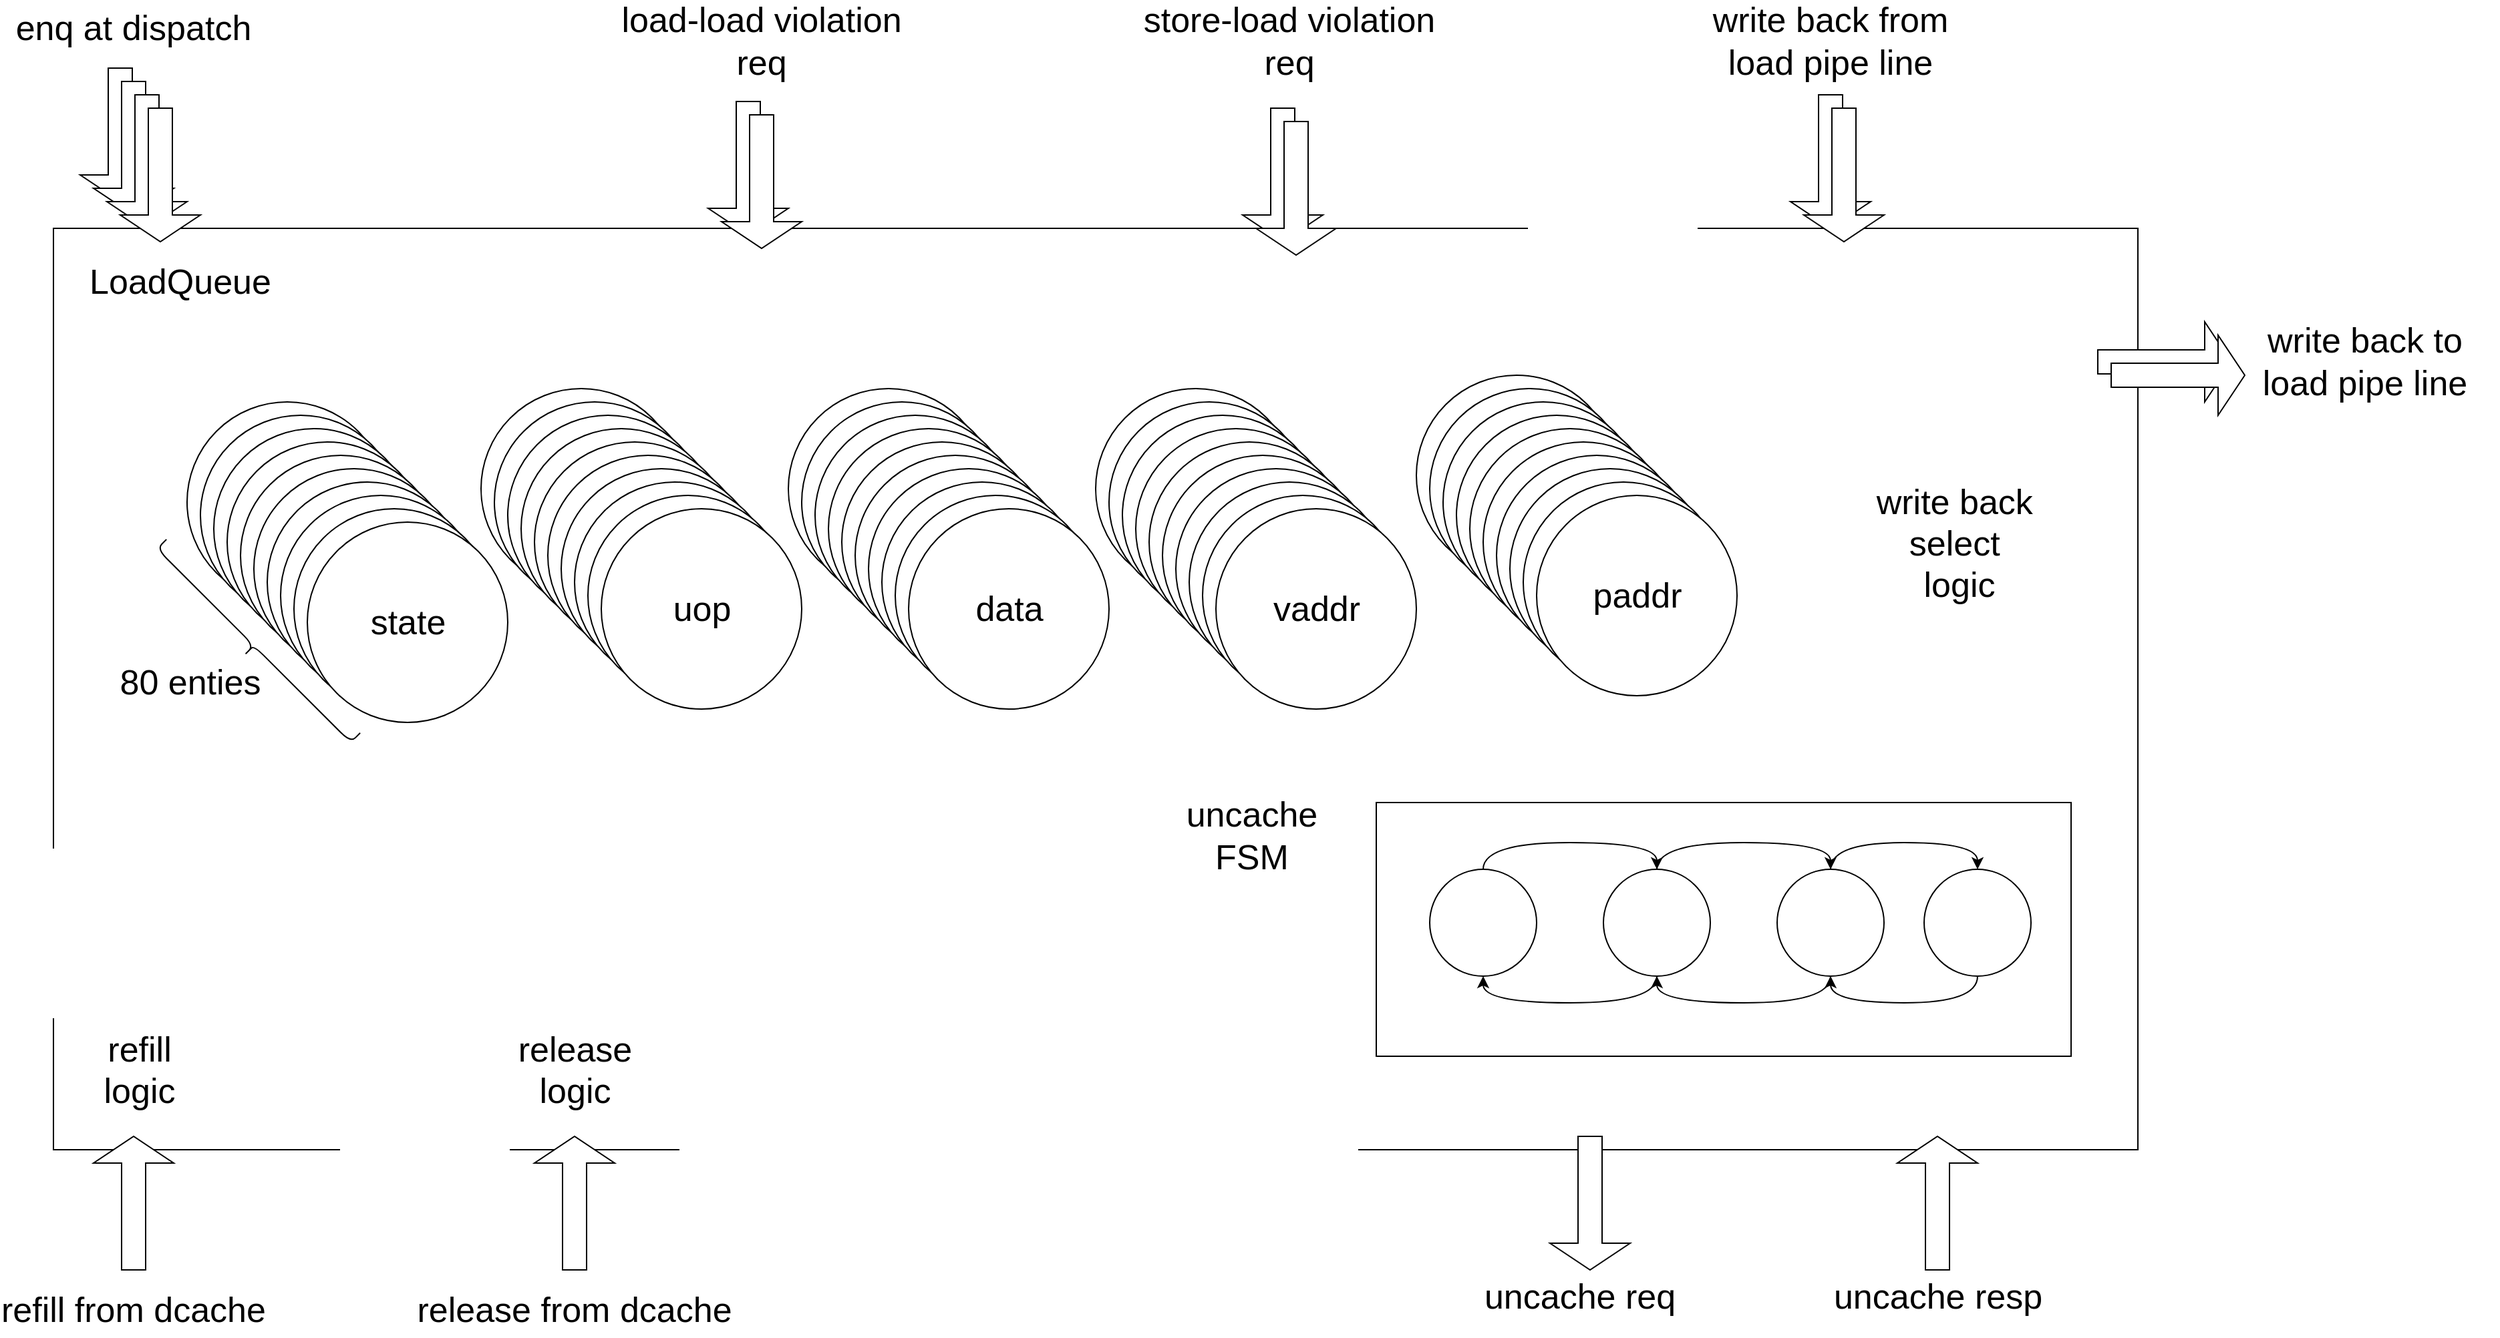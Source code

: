 <mxfile version="20.2.4" type="github"><diagram id="bsqM8C-K8P4EZx6fFk0A" name="第 1 页"><mxGraphModel dx="2062" dy="1114" grid="0" gridSize="10" guides="1" tooltips="1" connect="1" arrows="1" fold="1" page="1" pageScale="1" pageWidth="2339" pageHeight="3300" math="0" shadow="0"><root><mxCell id="0"/><mxCell id="1" parent="0"/><mxCell id="YnvSPRgBQ3SgTf9g67vL-1" value="" style="rounded=0;whiteSpace=wrap;html=1;" parent="1" vertex="1"><mxGeometry x="190" y="220" width="1560" height="690" as="geometry"/></mxCell><mxCell id="YnvSPRgBQ3SgTf9g67vL-2" value="&lt;font style=&quot;font-size: 26px;&quot;&gt;LoadQueue&lt;/font&gt;" style="text;html=1;strokeColor=none;fillColor=none;align=center;verticalAlign=middle;whiteSpace=wrap;rounded=0;" parent="1" vertex="1"><mxGeometry x="190" y="230" width="190" height="60" as="geometry"/></mxCell><mxCell id="YnvSPRgBQ3SgTf9g67vL-3" value="state" style="shape=ellipse;html=1;dashed=0;whitespace=wrap;aspect=fixed;perimeter=ellipsePerimeter;fontSize=26;" parent="1" vertex="1"><mxGeometry x="290" y="350" width="150" height="150" as="geometry"/></mxCell><mxCell id="YnvSPRgBQ3SgTf9g67vL-4" value="data" style="shape=ellipse;html=1;dashed=0;whitespace=wrap;aspect=fixed;perimeter=ellipsePerimeter;fontSize=26;" parent="1" vertex="1"><mxGeometry x="740" y="340" width="150" height="150" as="geometry"/></mxCell><mxCell id="YnvSPRgBQ3SgTf9g67vL-5" value="uop" style="shape=ellipse;html=1;dashed=0;whitespace=wrap;aspect=fixed;perimeter=ellipsePerimeter;fontSize=26;" parent="1" vertex="1"><mxGeometry x="510" y="340" width="150" height="150" as="geometry"/></mxCell><mxCell id="YnvSPRgBQ3SgTf9g67vL-6" value="state" style="shape=ellipse;html=1;dashed=0;whitespace=wrap;aspect=fixed;perimeter=ellipsePerimeter;fontSize=26;" parent="1" vertex="1"><mxGeometry x="300" y="360" width="150" height="150" as="geometry"/></mxCell><mxCell id="YnvSPRgBQ3SgTf9g67vL-7" value="state" style="shape=ellipse;html=1;dashed=0;whitespace=wrap;aspect=fixed;perimeter=ellipsePerimeter;fontSize=26;" parent="1" vertex="1"><mxGeometry x="310" y="370" width="150" height="150" as="geometry"/></mxCell><mxCell id="YnvSPRgBQ3SgTf9g67vL-8" value="state" style="shape=ellipse;html=1;dashed=0;whitespace=wrap;aspect=fixed;perimeter=ellipsePerimeter;fontSize=26;" parent="1" vertex="1"><mxGeometry x="320" y="380" width="150" height="150" as="geometry"/></mxCell><mxCell id="YnvSPRgBQ3SgTf9g67vL-9" value="state" style="shape=ellipse;html=1;dashed=0;whitespace=wrap;aspect=fixed;perimeter=ellipsePerimeter;fontSize=26;" parent="1" vertex="1"><mxGeometry x="330" y="390" width="150" height="150" as="geometry"/></mxCell><mxCell id="YnvSPRgBQ3SgTf9g67vL-10" value="uop" style="shape=ellipse;html=1;dashed=0;whitespace=wrap;aspect=fixed;perimeter=ellipsePerimeter;fontSize=26;" parent="1" vertex="1"><mxGeometry x="520" y="350" width="150" height="150" as="geometry"/></mxCell><mxCell id="YnvSPRgBQ3SgTf9g67vL-11" value="uop" style="shape=ellipse;html=1;dashed=0;whitespace=wrap;aspect=fixed;perimeter=ellipsePerimeter;fontSize=26;" parent="1" vertex="1"><mxGeometry x="530" y="360" width="150" height="150" as="geometry"/></mxCell><mxCell id="YnvSPRgBQ3SgTf9g67vL-12" value="uop" style="shape=ellipse;html=1;dashed=0;whitespace=wrap;aspect=fixed;perimeter=ellipsePerimeter;fontSize=26;" parent="1" vertex="1"><mxGeometry x="540" y="370" width="150" height="150" as="geometry"/></mxCell><mxCell id="YnvSPRgBQ3SgTf9g67vL-13" value="uop" style="shape=ellipse;html=1;dashed=0;whitespace=wrap;aspect=fixed;perimeter=ellipsePerimeter;fontSize=26;" parent="1" vertex="1"><mxGeometry x="550" y="380" width="150" height="150" as="geometry"/></mxCell><mxCell id="YnvSPRgBQ3SgTf9g67vL-16" value="data" style="shape=ellipse;html=1;dashed=0;whitespace=wrap;aspect=fixed;perimeter=ellipsePerimeter;fontSize=26;" parent="1" vertex="1"><mxGeometry x="750" y="350" width="150" height="150" as="geometry"/></mxCell><mxCell id="YnvSPRgBQ3SgTf9g67vL-17" value="data" style="shape=ellipse;html=1;dashed=0;whitespace=wrap;aspect=fixed;perimeter=ellipsePerimeter;fontSize=26;" parent="1" vertex="1"><mxGeometry x="760" y="360" width="150" height="150" as="geometry"/></mxCell><mxCell id="YnvSPRgBQ3SgTf9g67vL-18" value="data" style="shape=ellipse;html=1;dashed=0;whitespace=wrap;aspect=fixed;perimeter=ellipsePerimeter;fontSize=26;" parent="1" vertex="1"><mxGeometry x="770" y="370" width="150" height="150" as="geometry"/></mxCell><mxCell id="YnvSPRgBQ3SgTf9g67vL-19" value="data" style="shape=ellipse;html=1;dashed=0;whitespace=wrap;aspect=fixed;perimeter=ellipsePerimeter;fontSize=26;" parent="1" vertex="1"><mxGeometry x="780" y="380" width="150" height="150" as="geometry"/></mxCell><mxCell id="YnvSPRgBQ3SgTf9g67vL-20" value="vaddr" style="shape=ellipse;html=1;dashed=0;whitespace=wrap;aspect=fixed;perimeter=ellipsePerimeter;fontSize=26;" parent="1" vertex="1"><mxGeometry x="970" y="340" width="150" height="150" as="geometry"/></mxCell><mxCell id="YnvSPRgBQ3SgTf9g67vL-21" value="paddr" style="shape=ellipse;html=1;dashed=0;whitespace=wrap;aspect=fixed;perimeter=ellipsePerimeter;fontSize=26;" parent="1" vertex="1"><mxGeometry x="1210" y="330" width="150" height="150" as="geometry"/></mxCell><mxCell id="YnvSPRgBQ3SgTf9g67vL-22" value="vaddr" style="shape=ellipse;html=1;dashed=0;whitespace=wrap;aspect=fixed;perimeter=ellipsePerimeter;fontSize=26;" parent="1" vertex="1"><mxGeometry x="980" y="350" width="150" height="150" as="geometry"/></mxCell><mxCell id="YnvSPRgBQ3SgTf9g67vL-23" value="vaddr" style="shape=ellipse;html=1;dashed=0;whitespace=wrap;aspect=fixed;perimeter=ellipsePerimeter;fontSize=26;" parent="1" vertex="1"><mxGeometry x="990" y="360" width="150" height="150" as="geometry"/></mxCell><mxCell id="YnvSPRgBQ3SgTf9g67vL-24" value="vaddr" style="shape=ellipse;html=1;dashed=0;whitespace=wrap;aspect=fixed;perimeter=ellipsePerimeter;fontSize=26;" parent="1" vertex="1"><mxGeometry x="1000" y="370" width="150" height="150" as="geometry"/></mxCell><mxCell id="YnvSPRgBQ3SgTf9g67vL-25" value="vaddr" style="shape=ellipse;html=1;dashed=0;whitespace=wrap;aspect=fixed;perimeter=ellipsePerimeter;fontSize=26;" parent="1" vertex="1"><mxGeometry x="1010" y="380" width="150" height="150" as="geometry"/></mxCell><mxCell id="YnvSPRgBQ3SgTf9g67vL-26" value="paddr" style="shape=ellipse;html=1;dashed=0;whitespace=wrap;aspect=fixed;perimeter=ellipsePerimeter;fontSize=26;" parent="1" vertex="1"><mxGeometry x="1220" y="340" width="150" height="150" as="geometry"/></mxCell><mxCell id="YnvSPRgBQ3SgTf9g67vL-27" value="paddr" style="shape=ellipse;html=1;dashed=0;whitespace=wrap;aspect=fixed;perimeter=ellipsePerimeter;fontSize=26;" parent="1" vertex="1"><mxGeometry x="1230" y="350" width="150" height="150" as="geometry"/></mxCell><mxCell id="YnvSPRgBQ3SgTf9g67vL-28" value="paddr" style="shape=ellipse;html=1;dashed=0;whitespace=wrap;aspect=fixed;perimeter=ellipsePerimeter;fontSize=26;" parent="1" vertex="1"><mxGeometry x="1240" y="360" width="150" height="150" as="geometry"/></mxCell><mxCell id="YnvSPRgBQ3SgTf9g67vL-29" value="paddr" style="shape=ellipse;html=1;dashed=0;whitespace=wrap;aspect=fixed;perimeter=ellipsePerimeter;fontSize=26;" parent="1" vertex="1"><mxGeometry x="1250" y="370" width="150" height="150" as="geometry"/></mxCell><mxCell id="YnvSPRgBQ3SgTf9g67vL-33" value="state" style="shape=ellipse;html=1;dashed=0;whitespace=wrap;aspect=fixed;perimeter=ellipsePerimeter;fontSize=26;" parent="1" vertex="1"><mxGeometry x="340" y="400" width="150" height="150" as="geometry"/></mxCell><mxCell id="YnvSPRgBQ3SgTf9g67vL-34" value="state" style="shape=ellipse;html=1;dashed=0;whitespace=wrap;aspect=fixed;perimeter=ellipsePerimeter;fontSize=26;" parent="1" vertex="1"><mxGeometry x="350" y="410" width="150" height="150" as="geometry"/></mxCell><mxCell id="YnvSPRgBQ3SgTf9g67vL-35" value="state" style="shape=ellipse;html=1;dashed=0;whitespace=wrap;aspect=fixed;perimeter=ellipsePerimeter;fontSize=26;" parent="1" vertex="1"><mxGeometry x="360" y="420" width="150" height="150" as="geometry"/></mxCell><mxCell id="YnvSPRgBQ3SgTf9g67vL-36" value="state" style="shape=ellipse;html=1;dashed=0;whitespace=wrap;aspect=fixed;perimeter=ellipsePerimeter;fontSize=26;" parent="1" vertex="1"><mxGeometry x="370" y="430" width="150" height="150" as="geometry"/></mxCell><mxCell id="YnvSPRgBQ3SgTf9g67vL-37" value="state" style="shape=ellipse;html=1;dashed=0;whitespace=wrap;aspect=fixed;perimeter=ellipsePerimeter;fontSize=26;" parent="1" vertex="1"><mxGeometry x="380" y="440" width="150" height="150" as="geometry"/></mxCell><mxCell id="YnvSPRgBQ3SgTf9g67vL-38" value="uop" style="shape=ellipse;html=1;dashed=0;whitespace=wrap;aspect=fixed;perimeter=ellipsePerimeter;fontSize=26;" parent="1" vertex="1"><mxGeometry x="560" y="390" width="150" height="150" as="geometry"/></mxCell><mxCell id="YnvSPRgBQ3SgTf9g67vL-39" value="uop" style="shape=ellipse;html=1;dashed=0;whitespace=wrap;aspect=fixed;perimeter=ellipsePerimeter;fontSize=26;" parent="1" vertex="1"><mxGeometry x="570" y="400" width="150" height="150" as="geometry"/></mxCell><mxCell id="YnvSPRgBQ3SgTf9g67vL-40" value="uop" style="shape=ellipse;html=1;dashed=0;whitespace=wrap;aspect=fixed;perimeter=ellipsePerimeter;fontSize=26;" parent="1" vertex="1"><mxGeometry x="580" y="410" width="150" height="150" as="geometry"/></mxCell><mxCell id="YnvSPRgBQ3SgTf9g67vL-41" value="uop" style="shape=ellipse;html=1;dashed=0;whitespace=wrap;aspect=fixed;perimeter=ellipsePerimeter;fontSize=26;" parent="1" vertex="1"><mxGeometry x="590" y="420" width="150" height="150" as="geometry"/></mxCell><mxCell id="YnvSPRgBQ3SgTf9g67vL-42" value="uop" style="shape=ellipse;html=1;dashed=0;whitespace=wrap;aspect=fixed;perimeter=ellipsePerimeter;fontSize=26;" parent="1" vertex="1"><mxGeometry x="600" y="430" width="150" height="150" as="geometry"/></mxCell><mxCell id="YnvSPRgBQ3SgTf9g67vL-43" value="data" style="shape=ellipse;html=1;dashed=0;whitespace=wrap;aspect=fixed;perimeter=ellipsePerimeter;fontSize=26;" parent="1" vertex="1"><mxGeometry x="790" y="390" width="150" height="150" as="geometry"/></mxCell><mxCell id="YnvSPRgBQ3SgTf9g67vL-44" value="data" style="shape=ellipse;html=1;dashed=0;whitespace=wrap;aspect=fixed;perimeter=ellipsePerimeter;fontSize=26;" parent="1" vertex="1"><mxGeometry x="800" y="400" width="150" height="150" as="geometry"/></mxCell><mxCell id="YnvSPRgBQ3SgTf9g67vL-45" value="data" style="shape=ellipse;html=1;dashed=0;whitespace=wrap;aspect=fixed;perimeter=ellipsePerimeter;fontSize=26;" parent="1" vertex="1"><mxGeometry x="810" y="410" width="150" height="150" as="geometry"/></mxCell><mxCell id="YnvSPRgBQ3SgTf9g67vL-46" value="data" style="shape=ellipse;html=1;dashed=0;whitespace=wrap;aspect=fixed;perimeter=ellipsePerimeter;fontSize=26;" parent="1" vertex="1"><mxGeometry x="820" y="420" width="150" height="150" as="geometry"/></mxCell><mxCell id="YnvSPRgBQ3SgTf9g67vL-47" value="data" style="shape=ellipse;html=1;dashed=0;whitespace=wrap;aspect=fixed;perimeter=ellipsePerimeter;fontSize=26;" parent="1" vertex="1"><mxGeometry x="830" y="430" width="150" height="150" as="geometry"/></mxCell><mxCell id="YnvSPRgBQ3SgTf9g67vL-48" value="vaddr" style="shape=ellipse;html=1;dashed=0;whitespace=wrap;aspect=fixed;perimeter=ellipsePerimeter;fontSize=26;" parent="1" vertex="1"><mxGeometry x="1020" y="390" width="150" height="150" as="geometry"/></mxCell><mxCell id="YnvSPRgBQ3SgTf9g67vL-49" value="vaddr" style="shape=ellipse;html=1;dashed=0;whitespace=wrap;aspect=fixed;perimeter=ellipsePerimeter;fontSize=26;" parent="1" vertex="1"><mxGeometry x="1030" y="400" width="150" height="150" as="geometry"/></mxCell><mxCell id="YnvSPRgBQ3SgTf9g67vL-50" value="vaddr" style="shape=ellipse;html=1;dashed=0;whitespace=wrap;aspect=fixed;perimeter=ellipsePerimeter;fontSize=26;" parent="1" vertex="1"><mxGeometry x="1040" y="410" width="150" height="150" as="geometry"/></mxCell><mxCell id="YnvSPRgBQ3SgTf9g67vL-51" value="vaddr" style="shape=ellipse;html=1;dashed=0;whitespace=wrap;aspect=fixed;perimeter=ellipsePerimeter;fontSize=26;" parent="1" vertex="1"><mxGeometry x="1050" y="420" width="150" height="150" as="geometry"/></mxCell><mxCell id="YnvSPRgBQ3SgTf9g67vL-52" value="vaddr" style="shape=ellipse;html=1;dashed=0;whitespace=wrap;aspect=fixed;perimeter=ellipsePerimeter;fontSize=26;" parent="1" vertex="1"><mxGeometry x="1060" y="430" width="150" height="150" as="geometry"/></mxCell><mxCell id="YnvSPRgBQ3SgTf9g67vL-54" value="paddr" style="shape=ellipse;html=1;dashed=0;whitespace=wrap;aspect=fixed;perimeter=ellipsePerimeter;fontSize=26;" parent="1" vertex="1"><mxGeometry x="1260" y="380" width="150" height="150" as="geometry"/></mxCell><mxCell id="YnvSPRgBQ3SgTf9g67vL-55" value="paddr" style="shape=ellipse;html=1;dashed=0;whitespace=wrap;aspect=fixed;perimeter=ellipsePerimeter;fontSize=26;" parent="1" vertex="1"><mxGeometry x="1270" y="390" width="150" height="150" as="geometry"/></mxCell><mxCell id="YnvSPRgBQ3SgTf9g67vL-56" value="paddr" style="shape=ellipse;html=1;dashed=0;whitespace=wrap;aspect=fixed;perimeter=ellipsePerimeter;fontSize=26;" parent="1" vertex="1"><mxGeometry x="1280" y="400" width="150" height="150" as="geometry"/></mxCell><mxCell id="YnvSPRgBQ3SgTf9g67vL-57" value="paddr" style="shape=ellipse;html=1;dashed=0;whitespace=wrap;aspect=fixed;perimeter=ellipsePerimeter;fontSize=26;" parent="1" vertex="1"><mxGeometry x="1290" y="410" width="150" height="150" as="geometry"/></mxCell><mxCell id="YnvSPRgBQ3SgTf9g67vL-58" value="paddr" style="shape=ellipse;html=1;dashed=0;whitespace=wrap;aspect=fixed;perimeter=ellipsePerimeter;fontSize=26;" parent="1" vertex="1"><mxGeometry x="1300" y="420" width="150" height="150" as="geometry"/></mxCell><mxCell id="YnvSPRgBQ3SgTf9g67vL-59" value="" style="shape=singleArrow;direction=south;whiteSpace=wrap;html=1;fontSize=26;" parent="1" vertex="1"><mxGeometry x="210" y="100" width="60" height="100" as="geometry"/></mxCell><mxCell id="YnvSPRgBQ3SgTf9g67vL-60" value="" style="shape=singleArrow;direction=south;whiteSpace=wrap;html=1;fontSize=26;" parent="1" vertex="1"><mxGeometry x="220" y="110" width="60" height="100" as="geometry"/></mxCell><mxCell id="YnvSPRgBQ3SgTf9g67vL-61" value="" style="shape=singleArrow;direction=south;whiteSpace=wrap;html=1;fontSize=26;" parent="1" vertex="1"><mxGeometry x="230" y="120" width="60" height="100" as="geometry"/></mxCell><mxCell id="YnvSPRgBQ3SgTf9g67vL-62" value="" style="shape=singleArrow;direction=south;whiteSpace=wrap;html=1;fontSize=26;" parent="1" vertex="1"><mxGeometry x="240" y="130" width="60" height="100" as="geometry"/></mxCell><mxCell id="YnvSPRgBQ3SgTf9g67vL-63" value="enq at dispatch" style="text;html=1;strokeColor=none;fillColor=none;align=center;verticalAlign=middle;whiteSpace=wrap;rounded=0;fontSize=26;" parent="1" vertex="1"><mxGeometry x="150" y="50" width="200" height="40" as="geometry"/></mxCell><mxCell id="YnvSPRgBQ3SgTf9g67vL-64" value="" style="shape=singleArrow;direction=south;whiteSpace=wrap;html=1;fontSize=26;" parent="1" vertex="1"><mxGeometry x="1490" y="120" width="60" height="100" as="geometry"/></mxCell><mxCell id="YnvSPRgBQ3SgTf9g67vL-65" value="" style="shape=singleArrow;direction=south;whiteSpace=wrap;html=1;fontSize=26;" parent="1" vertex="1"><mxGeometry x="1500" y="130" width="60" height="100" as="geometry"/></mxCell><mxCell id="YnvSPRgBQ3SgTf9g67vL-66" value="write back from load pipe line" style="text;html=1;strokeColor=none;fillColor=none;align=center;verticalAlign=middle;whiteSpace=wrap;rounded=0;fontSize=26;" parent="1" vertex="1"><mxGeometry x="1420" y="60" width="200" height="40" as="geometry"/></mxCell><mxCell id="YnvSPRgBQ3SgTf9g67vL-67" value="" style="shape=singleArrow;direction=south;whiteSpace=wrap;html=1;fontSize=26;rotation=-180;" parent="1" vertex="1"><mxGeometry x="220" y="900" width="60" height="100" as="geometry"/></mxCell><mxCell id="YnvSPRgBQ3SgTf9g67vL-68" value="refill from dcache" style="text;html=1;strokeColor=none;fillColor=none;align=center;verticalAlign=middle;whiteSpace=wrap;rounded=0;fontSize=26;" parent="1" vertex="1"><mxGeometry x="150" y="1010" width="200" height="40" as="geometry"/></mxCell><mxCell id="YnvSPRgBQ3SgTf9g67vL-69" value="" style="shape=singleArrow;direction=south;whiteSpace=wrap;html=1;fontSize=26;rotation=-90;" parent="1" vertex="1"><mxGeometry x="1740" y="270" width="60" height="100" as="geometry"/></mxCell><mxCell id="YnvSPRgBQ3SgTf9g67vL-70" value="" style="shape=singleArrow;direction=south;whiteSpace=wrap;html=1;fontSize=26;rotation=-90;" parent="1" vertex="1"><mxGeometry x="1750" y="280" width="60" height="100" as="geometry"/></mxCell><mxCell id="YnvSPRgBQ3SgTf9g67vL-71" value="write back to&lt;br&gt;load pipe line" style="text;html=1;strokeColor=none;fillColor=none;align=center;verticalAlign=middle;whiteSpace=wrap;rounded=0;fontSize=26;" parent="1" vertex="1"><mxGeometry x="1820" y="300" width="200" height="40" as="geometry"/></mxCell><mxCell id="YnvSPRgBQ3SgTf9g67vL-72" value="" style="shape=singleArrow;direction=south;whiteSpace=wrap;html=1;fontSize=26;" parent="1" vertex="1"><mxGeometry x="680" y="125" width="60" height="100" as="geometry"/></mxCell><mxCell id="YnvSPRgBQ3SgTf9g67vL-73" value="" style="shape=singleArrow;direction=south;whiteSpace=wrap;html=1;fontSize=26;" parent="1" vertex="1"><mxGeometry x="690" y="135" width="60" height="100" as="geometry"/></mxCell><mxCell id="YnvSPRgBQ3SgTf9g67vL-74" value="" style="shape=singleArrow;direction=south;whiteSpace=wrap;html=1;fontSize=26;" parent="1" vertex="1"><mxGeometry x="1080" y="130" width="60" height="100" as="geometry"/></mxCell><mxCell id="YnvSPRgBQ3SgTf9g67vL-75" value="" style="shape=singleArrow;direction=south;whiteSpace=wrap;html=1;fontSize=26;" parent="1" vertex="1"><mxGeometry x="1090" y="140" width="60" height="100" as="geometry"/></mxCell><mxCell id="YnvSPRgBQ3SgTf9g67vL-76" value="load-load violation&lt;br&gt;req" style="text;html=1;strokeColor=none;fillColor=none;align=center;verticalAlign=middle;whiteSpace=wrap;rounded=0;fontSize=26;" parent="1" vertex="1"><mxGeometry x="605" y="60" width="230" height="40" as="geometry"/></mxCell><mxCell id="YnvSPRgBQ3SgTf9g67vL-77" value="store-load violation&lt;br&gt;req" style="text;html=1;strokeColor=none;fillColor=none;align=center;verticalAlign=middle;whiteSpace=wrap;rounded=0;fontSize=26;" parent="1" vertex="1"><mxGeometry x="1000" y="60" width="230" height="40" as="geometry"/></mxCell><mxCell id="YnvSPRgBQ3SgTf9g67vL-78" value="" style="shape=singleArrow;direction=south;whiteSpace=wrap;html=1;fontSize=26;rotation=-180;" parent="1" vertex="1"><mxGeometry x="550" y="900" width="60" height="100" as="geometry"/></mxCell><mxCell id="YnvSPRgBQ3SgTf9g67vL-79" value="release from dcache" style="text;html=1;strokeColor=none;fillColor=none;align=center;verticalAlign=middle;whiteSpace=wrap;rounded=0;fontSize=26;" parent="1" vertex="1"><mxGeometry x="455" y="1010" width="250" height="40" as="geometry"/></mxCell><mxCell id="YnvSPRgBQ3SgTf9g67vL-80" value="" style="rounded=0;whiteSpace=wrap;html=1;fontSize=26;" parent="1" vertex="1"><mxGeometry x="1180" y="650" width="520" height="190" as="geometry"/></mxCell><mxCell id="YnvSPRgBQ3SgTf9g67vL-85" style="edgeStyle=orthogonalEdgeStyle;rounded=0;orthogonalLoop=1;jettySize=auto;html=1;exitX=0.5;exitY=0;exitDx=0;exitDy=0;entryX=0.5;entryY=0;entryDx=0;entryDy=0;fontSize=26;curved=1;" parent="1" source="YnvSPRgBQ3SgTf9g67vL-81" target="YnvSPRgBQ3SgTf9g67vL-82" edge="1"><mxGeometry relative="1" as="geometry"/></mxCell><mxCell id="YnvSPRgBQ3SgTf9g67vL-81" value="" style="ellipse;whiteSpace=wrap;html=1;aspect=fixed;fontSize=26;" parent="1" vertex="1"><mxGeometry x="1220" y="700" width="80" height="80" as="geometry"/></mxCell><mxCell id="YnvSPRgBQ3SgTf9g67vL-86" style="edgeStyle=orthogonalEdgeStyle;rounded=0;orthogonalLoop=1;jettySize=auto;html=1;exitX=0.5;exitY=0;exitDx=0;exitDy=0;entryX=0.5;entryY=0;entryDx=0;entryDy=0;fontSize=26;curved=1;" parent="1" source="YnvSPRgBQ3SgTf9g67vL-82" target="YnvSPRgBQ3SgTf9g67vL-83" edge="1"><mxGeometry relative="1" as="geometry"/></mxCell><mxCell id="YnvSPRgBQ3SgTf9g67vL-90" style="edgeStyle=orthogonalEdgeStyle;rounded=0;orthogonalLoop=1;jettySize=auto;html=1;exitX=0.5;exitY=1;exitDx=0;exitDy=0;entryX=0.5;entryY=1;entryDx=0;entryDy=0;fontSize=26;curved=1;" parent="1" source="YnvSPRgBQ3SgTf9g67vL-82" target="YnvSPRgBQ3SgTf9g67vL-81" edge="1"><mxGeometry relative="1" as="geometry"/></mxCell><mxCell id="YnvSPRgBQ3SgTf9g67vL-82" value="" style="ellipse;whiteSpace=wrap;html=1;aspect=fixed;fontSize=26;" parent="1" vertex="1"><mxGeometry x="1350" y="700" width="80" height="80" as="geometry"/></mxCell><mxCell id="YnvSPRgBQ3SgTf9g67vL-87" style="edgeStyle=orthogonalEdgeStyle;rounded=0;orthogonalLoop=1;jettySize=auto;html=1;exitX=0.5;exitY=0;exitDx=0;exitDy=0;entryX=0.5;entryY=0;entryDx=0;entryDy=0;fontSize=26;curved=1;" parent="1" source="YnvSPRgBQ3SgTf9g67vL-83" target="YnvSPRgBQ3SgTf9g67vL-84" edge="1"><mxGeometry relative="1" as="geometry"/></mxCell><mxCell id="YnvSPRgBQ3SgTf9g67vL-89" style="edgeStyle=orthogonalEdgeStyle;rounded=0;orthogonalLoop=1;jettySize=auto;html=1;exitX=0.5;exitY=1;exitDx=0;exitDy=0;entryX=0.5;entryY=1;entryDx=0;entryDy=0;fontSize=26;curved=1;" parent="1" source="YnvSPRgBQ3SgTf9g67vL-83" target="YnvSPRgBQ3SgTf9g67vL-82" edge="1"><mxGeometry relative="1" as="geometry"/></mxCell><mxCell id="YnvSPRgBQ3SgTf9g67vL-83" value="" style="ellipse;whiteSpace=wrap;html=1;aspect=fixed;fontSize=26;" parent="1" vertex="1"><mxGeometry x="1480" y="700" width="80" height="80" as="geometry"/></mxCell><mxCell id="YnvSPRgBQ3SgTf9g67vL-88" style="edgeStyle=orthogonalEdgeStyle;rounded=0;orthogonalLoop=1;jettySize=auto;html=1;exitX=0.5;exitY=1;exitDx=0;exitDy=0;entryX=0.5;entryY=1;entryDx=0;entryDy=0;fontSize=26;curved=1;" parent="1" source="YnvSPRgBQ3SgTf9g67vL-84" target="YnvSPRgBQ3SgTf9g67vL-83" edge="1"><mxGeometry relative="1" as="geometry"/></mxCell><mxCell id="YnvSPRgBQ3SgTf9g67vL-84" value="" style="ellipse;whiteSpace=wrap;html=1;aspect=fixed;fontSize=26;" parent="1" vertex="1"><mxGeometry x="1590" y="700" width="80" height="80" as="geometry"/></mxCell><mxCell id="YnvSPRgBQ3SgTf9g67vL-91" value="" style="shape=singleArrow;direction=south;whiteSpace=wrap;html=1;fontSize=26;rotation=0;" parent="1" vertex="1"><mxGeometry x="1310" y="900" width="60" height="100" as="geometry"/></mxCell><mxCell id="YnvSPRgBQ3SgTf9g67vL-92" value="uncache req" style="text;html=1;strokeColor=none;fillColor=none;align=center;verticalAlign=middle;whiteSpace=wrap;rounded=0;fontSize=26;" parent="1" vertex="1"><mxGeometry x="1250" y="1000" width="165" height="40" as="geometry"/></mxCell><mxCell id="YnvSPRgBQ3SgTf9g67vL-94" value="" style="shape=singleArrow;direction=south;whiteSpace=wrap;html=1;fontSize=26;rotation=-180;" parent="1" vertex="1"><mxGeometry x="1570" y="900" width="60" height="100" as="geometry"/></mxCell><mxCell id="YnvSPRgBQ3SgTf9g67vL-95" value="uncache resp" style="text;html=1;strokeColor=none;fillColor=none;align=center;verticalAlign=middle;whiteSpace=wrap;rounded=0;fontSize=26;" parent="1" vertex="1"><mxGeometry x="1517.5" y="1000" width="165" height="40" as="geometry"/></mxCell><mxCell id="YnvSPRgBQ3SgTf9g67vL-96" value="" style="shape=curlyBracket;whiteSpace=wrap;html=1;rounded=1;fontSize=26;rotation=-45;size=0.5;" parent="1" vertex="1"><mxGeometry x="330" y="430" width="20" height="205" as="geometry"/></mxCell><mxCell id="YnvSPRgBQ3SgTf9g67vL-97" value="80 enties" style="text;html=1;strokeColor=none;fillColor=none;align=center;verticalAlign=middle;whiteSpace=wrap;rounded=0;fontSize=26;" parent="1" vertex="1"><mxGeometry x="210" y="540" width="165" height="40" as="geometry"/></mxCell><mxCell id="YnvSPRgBQ3SgTf9g67vL-98" value="uncache&lt;br&gt;FSM" style="text;html=1;strokeColor=none;fillColor=none;align=center;verticalAlign=middle;whiteSpace=wrap;rounded=0;fontSize=26;" parent="1" vertex="1"><mxGeometry x="1002.5" y="650" width="167.5" height="50" as="geometry"/></mxCell><mxCell id="YnvSPRgBQ3SgTf9g67vL-101" value="&lt;span style=&quot;background-color: rgb(255, 255, 255);&quot;&gt;write back&amp;nbsp;&lt;br style=&quot;&quot;&gt;select&amp;nbsp;&lt;br style=&quot;&quot;&gt;logic&lt;/span&gt;" style="shape=image;html=1;verticalAlign=top;verticalLabelPosition=bottom;labelBackgroundColor=#ffffff;imageAspect=0;aspect=fixed;image=https://cdn2.iconfinder.com/data/icons/competitive-strategy-and-corporate-training/512/745_Business_gear_management_operation_process_Business_Management-128.png;fontSize=26;" parent="1" vertex="1"><mxGeometry x="1552" y="275" width="128" height="128" as="geometry"/></mxCell><mxCell id="YnvSPRgBQ3SgTf9g67vL-103" value="refill&lt;br&gt;logic" style="shape=image;html=1;verticalAlign=top;verticalLabelPosition=bottom;labelBackgroundColor=#ffffff;imageAspect=0;aspect=fixed;image=https://cdn2.iconfinder.com/data/icons/competitive-strategy-and-corporate-training/512/745_Business_gear_management_operation_process_Business_Management-128.png;fontSize=26;" parent="1" vertex="1"><mxGeometry x="190" y="685" width="128" height="128" as="geometry"/></mxCell><mxCell id="YnvSPRgBQ3SgTf9g67vL-104" value="release&lt;br&gt;logic" style="shape=image;html=1;verticalAlign=top;verticalLabelPosition=bottom;labelBackgroundColor=#ffffff;imageAspect=0;aspect=fixed;image=https://cdn2.iconfinder.com/data/icons/competitive-strategy-and-corporate-training/512/745_Business_gear_management_operation_process_Business_Management-128.png;fontSize=26;" parent="1" vertex="1"><mxGeometry x="516" y="685" width="128" height="128" as="geometry"/></mxCell></root></mxGraphModel></diagram></mxfile>